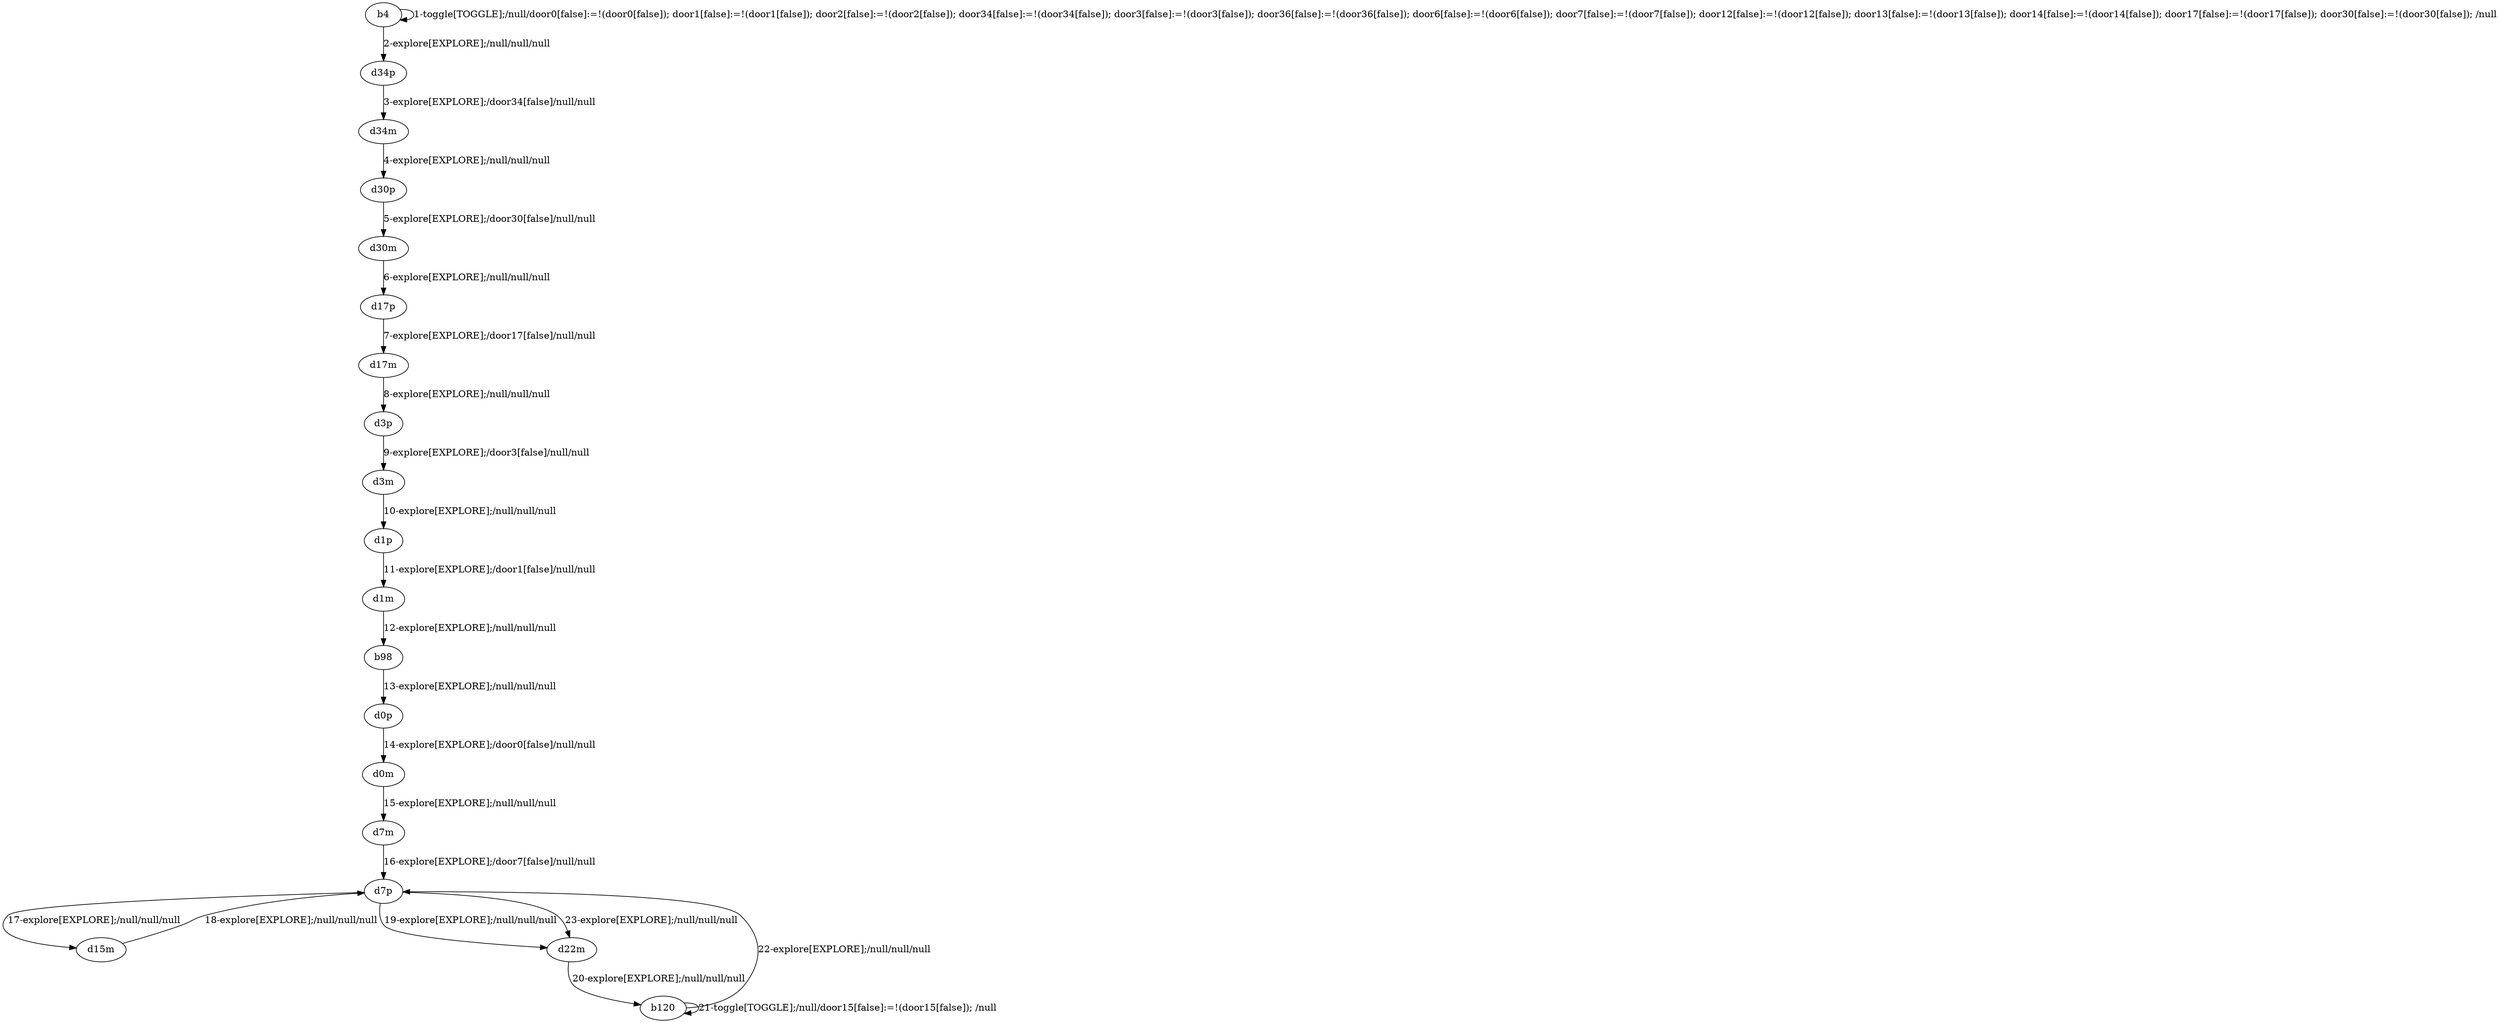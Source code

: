 # Total number of goals covered by this test: 3
# b120 --> d7p
# d22m --> b120
# b120 --> b120

digraph g {
"b4" -> "b4" [label = "1-toggle[TOGGLE];/null/door0[false]:=!(door0[false]); door1[false]:=!(door1[false]); door2[false]:=!(door2[false]); door34[false]:=!(door34[false]); door3[false]:=!(door3[false]); door36[false]:=!(door36[false]); door6[false]:=!(door6[false]); door7[false]:=!(door7[false]); door12[false]:=!(door12[false]); door13[false]:=!(door13[false]); door14[false]:=!(door14[false]); door17[false]:=!(door17[false]); door30[false]:=!(door30[false]); /null"];
"b4" -> "d34p" [label = "2-explore[EXPLORE];/null/null/null"];
"d34p" -> "d34m" [label = "3-explore[EXPLORE];/door34[false]/null/null"];
"d34m" -> "d30p" [label = "4-explore[EXPLORE];/null/null/null"];
"d30p" -> "d30m" [label = "5-explore[EXPLORE];/door30[false]/null/null"];
"d30m" -> "d17p" [label = "6-explore[EXPLORE];/null/null/null"];
"d17p" -> "d17m" [label = "7-explore[EXPLORE];/door17[false]/null/null"];
"d17m" -> "d3p" [label = "8-explore[EXPLORE];/null/null/null"];
"d3p" -> "d3m" [label = "9-explore[EXPLORE];/door3[false]/null/null"];
"d3m" -> "d1p" [label = "10-explore[EXPLORE];/null/null/null"];
"d1p" -> "d1m" [label = "11-explore[EXPLORE];/door1[false]/null/null"];
"d1m" -> "b98" [label = "12-explore[EXPLORE];/null/null/null"];
"b98" -> "d0p" [label = "13-explore[EXPLORE];/null/null/null"];
"d0p" -> "d0m" [label = "14-explore[EXPLORE];/door0[false]/null/null"];
"d0m" -> "d7m" [label = "15-explore[EXPLORE];/null/null/null"];
"d7m" -> "d7p" [label = "16-explore[EXPLORE];/door7[false]/null/null"];
"d7p" -> "d15m" [label = "17-explore[EXPLORE];/null/null/null"];
"d15m" -> "d7p" [label = "18-explore[EXPLORE];/null/null/null"];
"d7p" -> "d22m" [label = "19-explore[EXPLORE];/null/null/null"];
"d22m" -> "b120" [label = "20-explore[EXPLORE];/null/null/null"];
"b120" -> "b120" [label = "21-toggle[TOGGLE];/null/door15[false]:=!(door15[false]); /null"];
"b120" -> "d7p" [label = "22-explore[EXPLORE];/null/null/null"];
"d7p" -> "d22m" [label = "23-explore[EXPLORE];/null/null/null"];
}